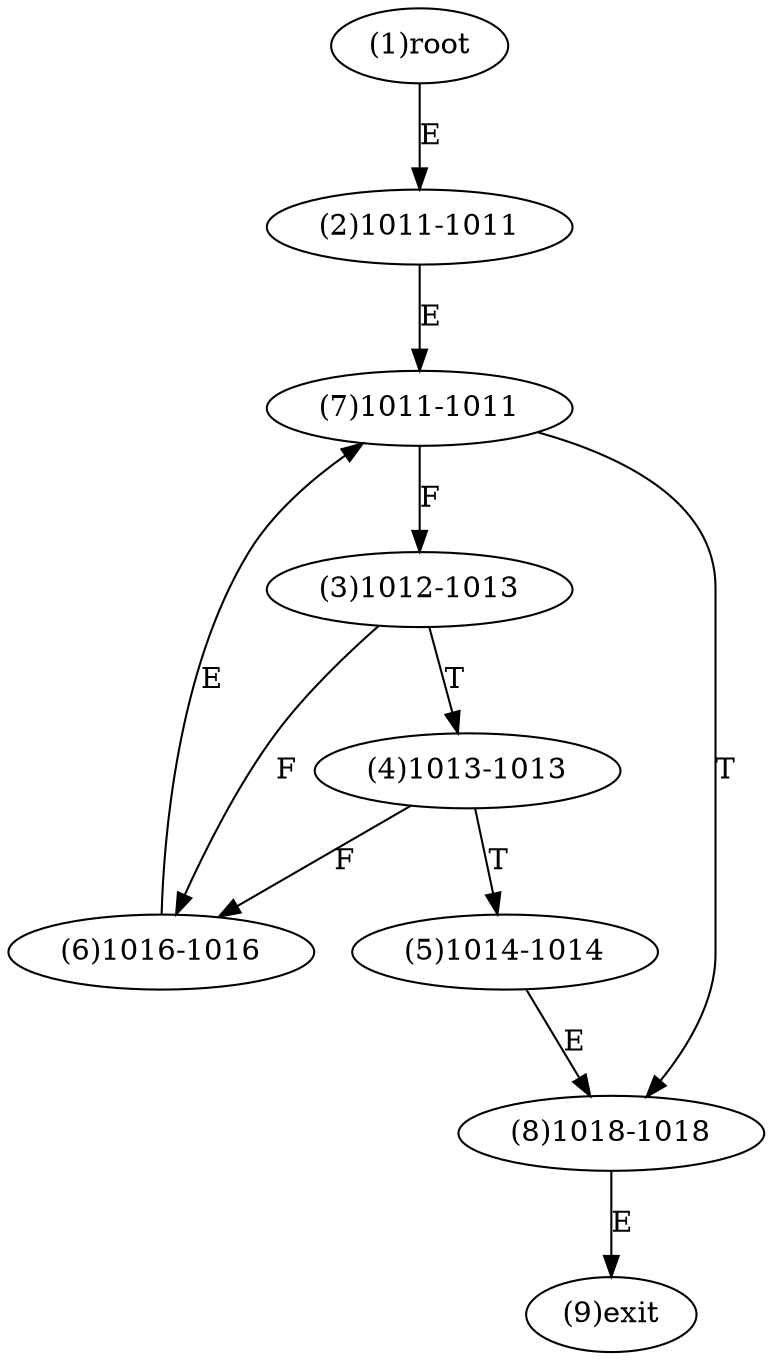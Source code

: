 digraph "" { 
1[ label="(1)root"];
2[ label="(2)1011-1011"];
3[ label="(3)1012-1013"];
4[ label="(4)1013-1013"];
5[ label="(5)1014-1014"];
6[ label="(6)1016-1016"];
7[ label="(7)1011-1011"];
8[ label="(8)1018-1018"];
9[ label="(9)exit"];
1->2[ label="E"];
2->7[ label="E"];
3->6[ label="F"];
3->4[ label="T"];
4->6[ label="F"];
4->5[ label="T"];
5->8[ label="E"];
6->7[ label="E"];
7->3[ label="F"];
7->8[ label="T"];
8->9[ label="E"];
}